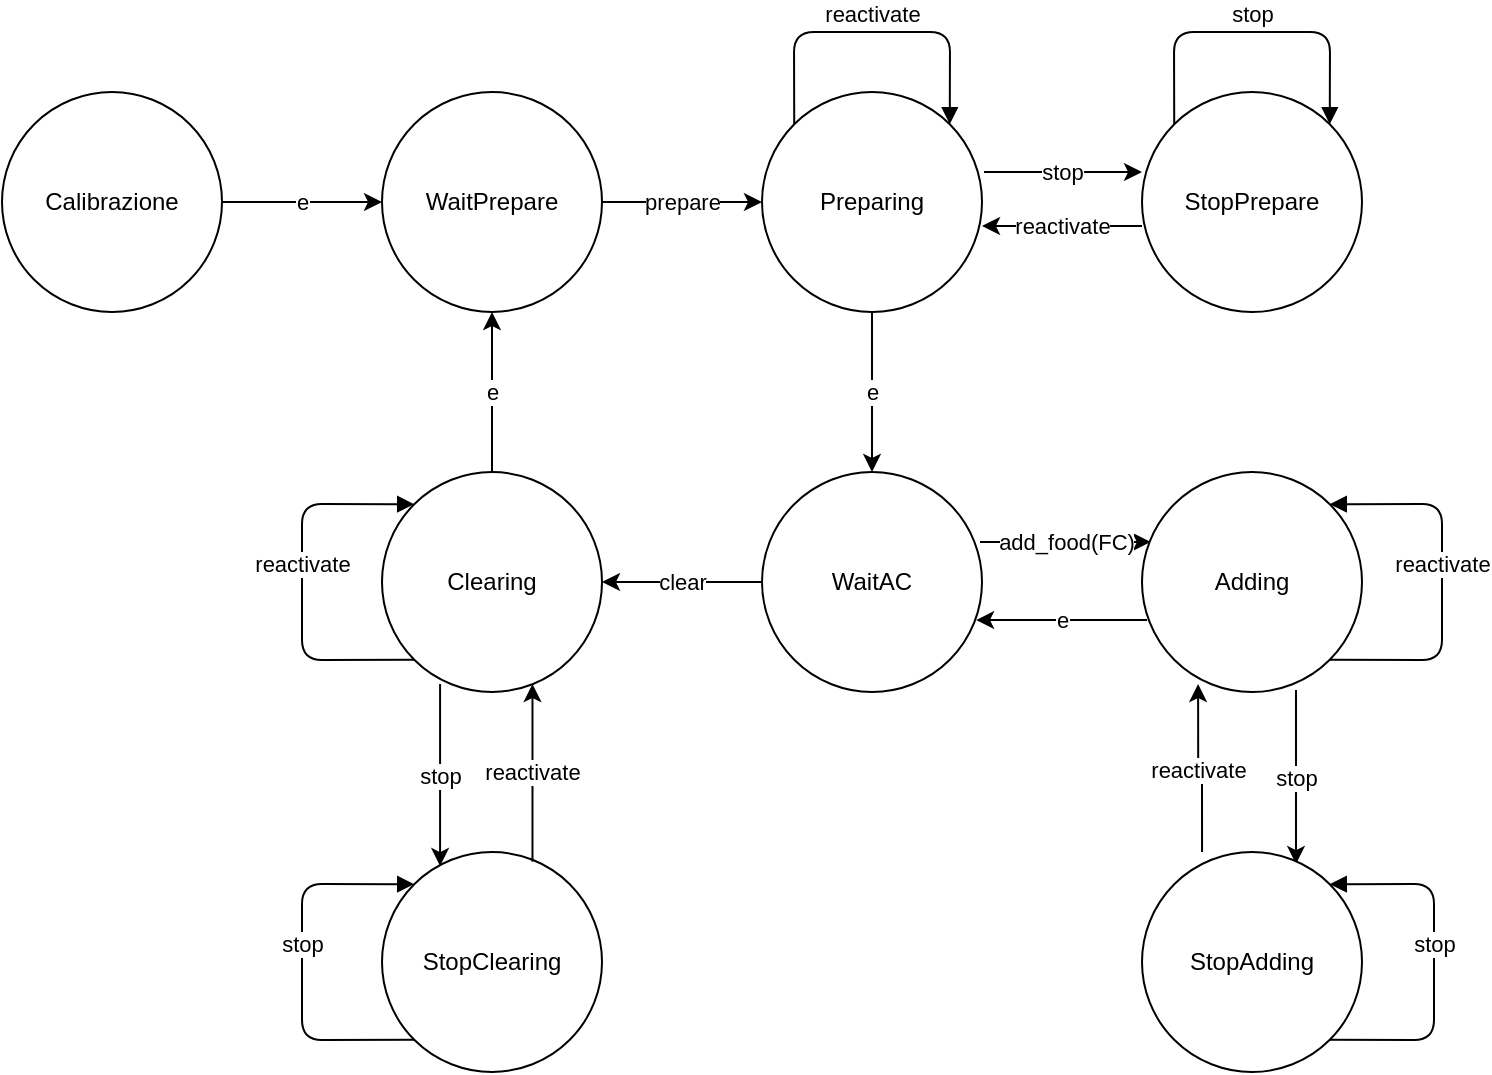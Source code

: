 <mxfile version="11.3.0" type="device" pages="1"><diagram id="kzl8F_8_ghSZHhKoB9B5" name="Page-1"><mxGraphModel dx="1005" dy="593" grid="1" gridSize="10" guides="1" tooltips="1" connect="1" arrows="1" fold="1" page="1" pageScale="1" pageWidth="827" pageHeight="1169" math="0" shadow="0"><root><mxCell id="0"/><mxCell id="1" parent="0"/><mxCell id="2w5jMesY7LRFmD3E4-Vm-3" value="e" style="edgeStyle=orthogonalEdgeStyle;rounded=0;orthogonalLoop=1;jettySize=auto;html=1;" edge="1" parent="1" source="2w5jMesY7LRFmD3E4-Vm-1" target="2w5jMesY7LRFmD3E4-Vm-2"><mxGeometry relative="1" as="geometry"/></mxCell><mxCell id="2w5jMesY7LRFmD3E4-Vm-1" value="Calibrazione" style="ellipse;whiteSpace=wrap;html=1;" vertex="1" parent="1"><mxGeometry x="80" y="80" width="110" height="110" as="geometry"/></mxCell><mxCell id="2w5jMesY7LRFmD3E4-Vm-5" value="prepare" style="edgeStyle=orthogonalEdgeStyle;rounded=0;orthogonalLoop=1;jettySize=auto;html=1;" edge="1" parent="1" source="2w5jMesY7LRFmD3E4-Vm-2" target="2w5jMesY7LRFmD3E4-Vm-4"><mxGeometry relative="1" as="geometry"/></mxCell><mxCell id="2w5jMesY7LRFmD3E4-Vm-2" value="WaitPrepare" style="ellipse;whiteSpace=wrap;html=1;" vertex="1" parent="1"><mxGeometry x="270" y="80" width="110" height="110" as="geometry"/></mxCell><mxCell id="2w5jMesY7LRFmD3E4-Vm-7" value="stop" style="edgeStyle=orthogonalEdgeStyle;rounded=0;orthogonalLoop=1;jettySize=auto;html=1;entryX=0;entryY=0.364;entryDx=0;entryDy=0;entryPerimeter=0;exitX=1.009;exitY=0.364;exitDx=0;exitDy=0;exitPerimeter=0;" edge="1" parent="1" source="2w5jMesY7LRFmD3E4-Vm-4" target="2w5jMesY7LRFmD3E4-Vm-6"><mxGeometry relative="1" as="geometry"/></mxCell><mxCell id="2w5jMesY7LRFmD3E4-Vm-9" value="e" style="edgeStyle=orthogonalEdgeStyle;rounded=0;orthogonalLoop=1;jettySize=auto;html=1;" edge="1" parent="1" source="2w5jMesY7LRFmD3E4-Vm-4" target="2w5jMesY7LRFmD3E4-Vm-8"><mxGeometry relative="1" as="geometry"/></mxCell><mxCell id="2w5jMesY7LRFmD3E4-Vm-4" value="Preparing" style="ellipse;whiteSpace=wrap;html=1;" vertex="1" parent="1"><mxGeometry x="460" y="80" width="110" height="110" as="geometry"/></mxCell><mxCell id="2w5jMesY7LRFmD3E4-Vm-11" value="clear" style="edgeStyle=orthogonalEdgeStyle;rounded=0;orthogonalLoop=1;jettySize=auto;html=1;" edge="1" parent="1" source="2w5jMesY7LRFmD3E4-Vm-8" target="2w5jMesY7LRFmD3E4-Vm-10"><mxGeometry relative="1" as="geometry"/></mxCell><mxCell id="2w5jMesY7LRFmD3E4-Vm-13" value="add_food(FC)" style="edgeStyle=orthogonalEdgeStyle;rounded=0;orthogonalLoop=1;jettySize=auto;html=1;exitX=0.991;exitY=0.318;exitDx=0;exitDy=0;exitPerimeter=0;entryX=0.04;entryY=0.318;entryDx=0;entryDy=0;entryPerimeter=0;" edge="1" parent="1" source="2w5jMesY7LRFmD3E4-Vm-8" target="2w5jMesY7LRFmD3E4-Vm-12"><mxGeometry relative="1" as="geometry"/></mxCell><mxCell id="2w5jMesY7LRFmD3E4-Vm-8" value="WaitAC" style="ellipse;whiteSpace=wrap;html=1;" vertex="1" parent="1"><mxGeometry x="460" y="270" width="110" height="110" as="geometry"/></mxCell><mxCell id="2w5jMesY7LRFmD3E4-Vm-15" value="stop" style="edgeStyle=orthogonalEdgeStyle;rounded=0;orthogonalLoop=1;jettySize=auto;html=1;exitX=0.7;exitY=0.991;exitDx=0;exitDy=0;exitPerimeter=0;entryX=0.7;entryY=0.055;entryDx=0;entryDy=0;entryPerimeter=0;" edge="1" parent="1" source="2w5jMesY7LRFmD3E4-Vm-12" target="2w5jMesY7LRFmD3E4-Vm-14"><mxGeometry relative="1" as="geometry"/></mxCell><mxCell id="2w5jMesY7LRFmD3E4-Vm-12" value="Adding" style="ellipse;whiteSpace=wrap;html=1;" vertex="1" parent="1"><mxGeometry x="650" y="270" width="110" height="110" as="geometry"/></mxCell><mxCell id="2w5jMesY7LRFmD3E4-Vm-14" value="StopAdding" style="ellipse;whiteSpace=wrap;html=1;" vertex="1" parent="1"><mxGeometry x="650" y="460" width="110" height="110" as="geometry"/></mxCell><mxCell id="2w5jMesY7LRFmD3E4-Vm-17" value="stop" style="edgeStyle=orthogonalEdgeStyle;rounded=0;orthogonalLoop=1;jettySize=auto;html=1;entryX=0.264;entryY=0.064;entryDx=0;entryDy=0;entryPerimeter=0;exitX=0.264;exitY=0.964;exitDx=0;exitDy=0;exitPerimeter=0;" edge="1" parent="1" source="2w5jMesY7LRFmD3E4-Vm-10" target="2w5jMesY7LRFmD3E4-Vm-16"><mxGeometry relative="1" as="geometry"/></mxCell><mxCell id="2w5jMesY7LRFmD3E4-Vm-18" value="e" style="edgeStyle=orthogonalEdgeStyle;rounded=0;orthogonalLoop=1;jettySize=auto;html=1;" edge="1" parent="1" source="2w5jMesY7LRFmD3E4-Vm-10" target="2w5jMesY7LRFmD3E4-Vm-2"><mxGeometry relative="1" as="geometry"/></mxCell><mxCell id="2w5jMesY7LRFmD3E4-Vm-10" value="Clearing" style="ellipse;whiteSpace=wrap;html=1;" vertex="1" parent="1"><mxGeometry x="270" y="270" width="110" height="110" as="geometry"/></mxCell><mxCell id="2w5jMesY7LRFmD3E4-Vm-16" value="StopClearing" style="ellipse;whiteSpace=wrap;html=1;" vertex="1" parent="1"><mxGeometry x="270" y="460" width="110" height="110" as="geometry"/></mxCell><mxCell id="2w5jMesY7LRFmD3E4-Vm-6" value="StopPrepare" style="ellipse;whiteSpace=wrap;html=1;" vertex="1" parent="1"><mxGeometry x="650" y="80" width="110" height="110" as="geometry"/></mxCell><mxCell id="2w5jMesY7LRFmD3E4-Vm-20" value="reactivate" style="edgeStyle=orthogonalEdgeStyle;rounded=0;orthogonalLoop=1;jettySize=auto;html=1;exitX=0;exitY=0.609;exitDx=0;exitDy=0;exitPerimeter=0;entryX=1;entryY=0.609;entryDx=0;entryDy=0;entryPerimeter=0;" edge="1" parent="1" source="2w5jMesY7LRFmD3E4-Vm-6" target="2w5jMesY7LRFmD3E4-Vm-4"><mxGeometry relative="1" as="geometry"><mxPoint x="581" y="130" as="sourcePoint"/><mxPoint x="590" y="180" as="targetPoint"/></mxGeometry></mxCell><mxCell id="2w5jMesY7LRFmD3E4-Vm-29" value="reactivate" style="edgeStyle=orthogonalEdgeStyle;rounded=0;orthogonalLoop=1;jettySize=auto;html=1;entryX=0.684;entryY=0.964;entryDx=0;entryDy=0;entryPerimeter=0;exitX=0.684;exitY=0.044;exitDx=0;exitDy=0;exitPerimeter=0;" edge="1" parent="1" source="2w5jMesY7LRFmD3E4-Vm-16" target="2w5jMesY7LRFmD3E4-Vm-10"><mxGeometry relative="1" as="geometry"><mxPoint x="420" y="420" as="sourcePoint"/><mxPoint x="309" y="477" as="targetPoint"/></mxGeometry></mxCell><mxCell id="2w5jMesY7LRFmD3E4-Vm-30" value="reactivate" style="edgeStyle=orthogonalEdgeStyle;rounded=0;orthogonalLoop=1;jettySize=auto;html=1;exitX=0.273;exitY=0;exitDx=0;exitDy=0;exitPerimeter=0;entryX=0.255;entryY=0.964;entryDx=0;entryDy=0;entryPerimeter=0;" edge="1" parent="1" source="2w5jMesY7LRFmD3E4-Vm-14" target="2w5jMesY7LRFmD3E4-Vm-12"><mxGeometry relative="1" as="geometry"><mxPoint x="742" y="383" as="sourcePoint"/><mxPoint x="742" y="478" as="targetPoint"/></mxGeometry></mxCell><mxCell id="2w5jMesY7LRFmD3E4-Vm-31" value="reactivate" style="html=1;verticalAlign=bottom;endArrow=block;exitX=0;exitY=0;exitDx=0;exitDy=0;entryX=1;entryY=0;entryDx=0;entryDy=0;" edge="1" parent="1" source="2w5jMesY7LRFmD3E4-Vm-4" target="2w5jMesY7LRFmD3E4-Vm-4"><mxGeometry width="80" relative="1" as="geometry"><mxPoint x="460" y="220" as="sourcePoint"/><mxPoint x="540" y="220" as="targetPoint"/><Array as="points"><mxPoint x="476" y="50"/><mxPoint x="554" y="50"/></Array></mxGeometry></mxCell><mxCell id="2w5jMesY7LRFmD3E4-Vm-32" value="stop" style="html=1;verticalAlign=bottom;endArrow=block;exitX=0;exitY=0;exitDx=0;exitDy=0;entryX=1;entryY=0;entryDx=0;entryDy=0;" edge="1" parent="1"><mxGeometry width="80" relative="1" as="geometry"><mxPoint x="666.109" y="96.109" as="sourcePoint"/><mxPoint x="743.891" y="96.109" as="targetPoint"/><Array as="points"><mxPoint x="666" y="50"/><mxPoint x="744" y="50"/></Array></mxGeometry></mxCell><mxCell id="2w5jMesY7LRFmD3E4-Vm-33" value="reactivate" style="html=1;verticalAlign=bottom;endArrow=block;exitX=0;exitY=1;exitDx=0;exitDy=0;entryX=0;entryY=0;entryDx=0;entryDy=0;" edge="1" parent="1" source="2w5jMesY7LRFmD3E4-Vm-10" target="2w5jMesY7LRFmD3E4-Vm-10"><mxGeometry width="80" relative="1" as="geometry"><mxPoint x="180.109" y="348.109" as="sourcePoint"/><mxPoint x="257.891" y="348.109" as="targetPoint"/><Array as="points"><mxPoint x="230" y="364"/><mxPoint x="230" y="286"/></Array></mxGeometry></mxCell><mxCell id="2w5jMesY7LRFmD3E4-Vm-34" value="stop" style="html=1;verticalAlign=bottom;endArrow=block;exitX=0;exitY=1;exitDx=0;exitDy=0;entryX=0;entryY=0;entryDx=0;entryDy=0;" edge="1" parent="1"><mxGeometry width="80" relative="1" as="geometry"><mxPoint x="286.109" y="553.891" as="sourcePoint"/><mxPoint x="286.109" y="476.109" as="targetPoint"/><Array as="points"><mxPoint x="230" y="554"/><mxPoint x="230" y="476"/></Array></mxGeometry></mxCell><mxCell id="2w5jMesY7LRFmD3E4-Vm-35" value="reactivate" style="html=1;verticalAlign=bottom;endArrow=block;exitX=1;exitY=1;exitDx=0;exitDy=0;entryX=1;entryY=0;entryDx=0;entryDy=0;" edge="1" parent="1" source="2w5jMesY7LRFmD3E4-Vm-12" target="2w5jMesY7LRFmD3E4-Vm-12"><mxGeometry width="80" relative="1" as="geometry"><mxPoint x="788.109" y="357.891" as="sourcePoint"/><mxPoint x="730" y="220" as="targetPoint"/><Array as="points"><mxPoint x="800" y="364"/><mxPoint x="800" y="286"/></Array></mxGeometry></mxCell><mxCell id="2w5jMesY7LRFmD3E4-Vm-36" value="stop" style="html=1;verticalAlign=bottom;endArrow=block;exitX=1;exitY=1;exitDx=0;exitDy=0;entryX=1;entryY=0;entryDx=0;entryDy=0;" edge="1" parent="1" source="2w5jMesY7LRFmD3E4-Vm-14" target="2w5jMesY7LRFmD3E4-Vm-14"><mxGeometry width="80" relative="1" as="geometry"><mxPoint x="739.891" y="553.891" as="sourcePoint"/><mxPoint x="750" y="476" as="targetPoint"/><Array as="points"><mxPoint x="796" y="554"/><mxPoint x="796" y="476"/></Array></mxGeometry></mxCell><mxCell id="2w5jMesY7LRFmD3E4-Vm-37" value="e" style="edgeStyle=orthogonalEdgeStyle;rounded=0;orthogonalLoop=1;jettySize=auto;html=1;exitX=0.023;exitY=0.673;exitDx=0;exitDy=0;exitPerimeter=0;entryX=0.973;entryY=0.673;entryDx=0;entryDy=0;entryPerimeter=0;" edge="1" parent="1" source="2w5jMesY7LRFmD3E4-Vm-12" target="2w5jMesY7LRFmD3E4-Vm-8"><mxGeometry relative="1" as="geometry"><mxPoint x="583" y="317" as="sourcePoint"/><mxPoint x="662" y="318" as="targetPoint"/></mxGeometry></mxCell></root></mxGraphModel></diagram></mxfile>